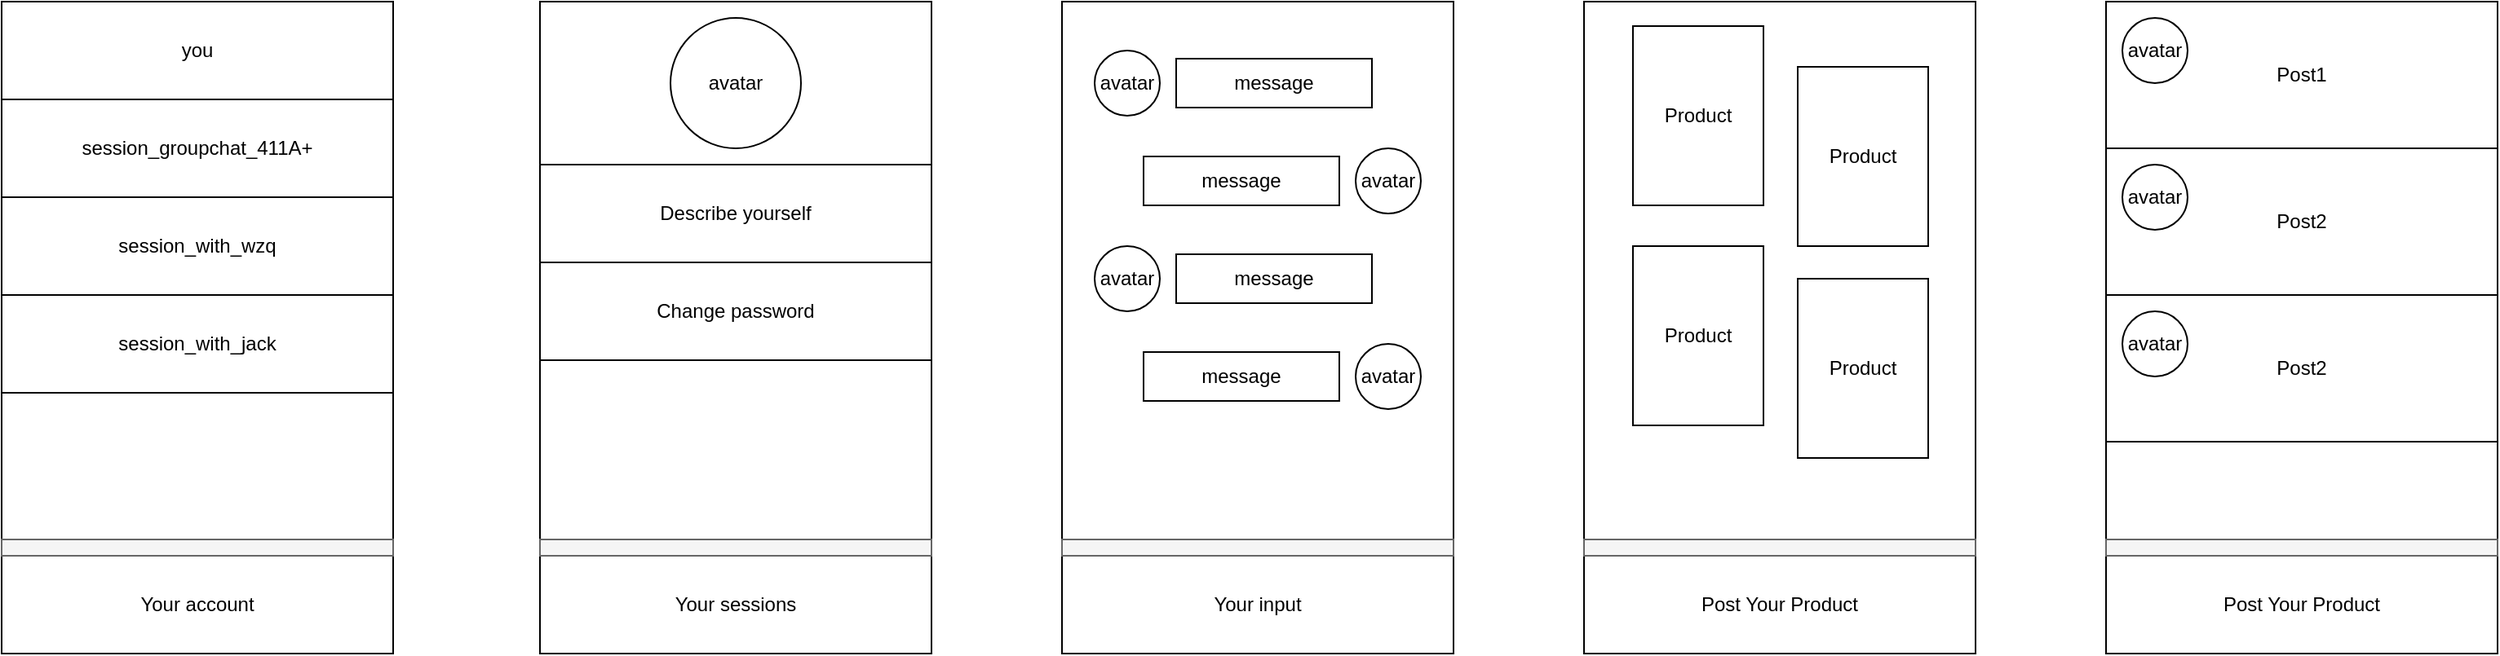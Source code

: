 <mxfile version="14.4.2" type="device"><diagram id="9HKF7kYP5EEdV7Fc3QVO" name="Page-1"><mxGraphModel dx="1106" dy="997" grid="1" gridSize="10" guides="1" tooltips="1" connect="1" arrows="1" fold="1" page="1" pageScale="1" pageWidth="827" pageHeight="1169" math="0" shadow="0"><root><mxCell id="0"/><mxCell id="1" parent="0"/><mxCell id="2SFlCFiRwe6-hlYTkzQz-1" value="" style="rounded=0;whiteSpace=wrap;html=1;" parent="1" vertex="1"><mxGeometry x="100" y="450" width="240" height="400" as="geometry"/></mxCell><mxCell id="2SFlCFiRwe6-hlYTkzQz-2" value="you" style="rounded=0;whiteSpace=wrap;html=1;" parent="1" vertex="1"><mxGeometry x="100" y="450" width="240" height="60" as="geometry"/></mxCell><mxCell id="2SFlCFiRwe6-hlYTkzQz-3" value="session_groupchat_411A+" style="rounded=0;whiteSpace=wrap;html=1;" parent="1" vertex="1"><mxGeometry x="100" y="510" width="240" height="60" as="geometry"/></mxCell><mxCell id="2SFlCFiRwe6-hlYTkzQz-4" value="session_with_wzq" style="rounded=0;whiteSpace=wrap;html=1;" parent="1" vertex="1"><mxGeometry x="100" y="570" width="240" height="60" as="geometry"/></mxCell><mxCell id="2SFlCFiRwe6-hlYTkzQz-5" value="session_with_jack" style="rounded=0;whiteSpace=wrap;html=1;" parent="1" vertex="1"><mxGeometry x="100" y="630" width="240" height="60" as="geometry"/></mxCell><mxCell id="2SFlCFiRwe6-hlYTkzQz-6" value="Your account" style="rounded=0;whiteSpace=wrap;html=1;" parent="1" vertex="1"><mxGeometry x="100" y="790" width="240" height="60" as="geometry"/></mxCell><mxCell id="2SFlCFiRwe6-hlYTkzQz-7" value="" style="rounded=0;whiteSpace=wrap;html=1;fillColor=#f5f5f5;strokeColor=#666666;fontColor=#333333;" parent="1" vertex="1"><mxGeometry x="100" y="780" width="240" height="10" as="geometry"/></mxCell><mxCell id="2SFlCFiRwe6-hlYTkzQz-8" value="" style="rounded=0;whiteSpace=wrap;html=1;" parent="1" vertex="1"><mxGeometry x="430" y="450" width="240" height="400" as="geometry"/></mxCell><mxCell id="2SFlCFiRwe6-hlYTkzQz-9" value="Your sessions" style="rounded=0;whiteSpace=wrap;html=1;" parent="1" vertex="1"><mxGeometry x="430" y="790" width="240" height="60" as="geometry"/></mxCell><mxCell id="2SFlCFiRwe6-hlYTkzQz-10" value="" style="rounded=0;whiteSpace=wrap;html=1;fillColor=#f5f5f5;strokeColor=#666666;fontColor=#333333;" parent="1" vertex="1"><mxGeometry x="430" y="780" width="240" height="10" as="geometry"/></mxCell><mxCell id="2SFlCFiRwe6-hlYTkzQz-11" value="avatar" style="ellipse;whiteSpace=wrap;html=1;aspect=fixed;" parent="1" vertex="1"><mxGeometry x="510" y="460" width="80" height="80" as="geometry"/></mxCell><mxCell id="2SFlCFiRwe6-hlYTkzQz-12" value="Describe yourself" style="rounded=0;whiteSpace=wrap;html=1;" parent="1" vertex="1"><mxGeometry x="430" y="550" width="240" height="60" as="geometry"/></mxCell><mxCell id="2SFlCFiRwe6-hlYTkzQz-13" value="Change password" style="rounded=0;whiteSpace=wrap;html=1;" parent="1" vertex="1"><mxGeometry x="430" y="610" width="240" height="60" as="geometry"/></mxCell><mxCell id="KitVfWVeDhaIuYLXj-u6-1" value="" style="rounded=0;whiteSpace=wrap;html=1;" vertex="1" parent="1"><mxGeometry x="750" y="450" width="240" height="400" as="geometry"/></mxCell><mxCell id="KitVfWVeDhaIuYLXj-u6-2" value="Your input" style="rounded=0;whiteSpace=wrap;html=1;" vertex="1" parent="1"><mxGeometry x="750" y="790" width="240" height="60" as="geometry"/></mxCell><mxCell id="KitVfWVeDhaIuYLXj-u6-3" value="" style="rounded=0;whiteSpace=wrap;html=1;fillColor=#f5f5f5;strokeColor=#666666;fontColor=#333333;" vertex="1" parent="1"><mxGeometry x="750" y="780" width="240" height="10" as="geometry"/></mxCell><mxCell id="KitVfWVeDhaIuYLXj-u6-4" value="avatar" style="ellipse;whiteSpace=wrap;html=1;aspect=fixed;" vertex="1" parent="1"><mxGeometry x="770" y="480" width="40" height="40" as="geometry"/></mxCell><mxCell id="KitVfWVeDhaIuYLXj-u6-5" value="message" style="rounded=0;whiteSpace=wrap;html=1;" vertex="1" parent="1"><mxGeometry x="820" y="485" width="120" height="30" as="geometry"/></mxCell><mxCell id="KitVfWVeDhaIuYLXj-u6-7" value="avatar" style="ellipse;whiteSpace=wrap;html=1;aspect=fixed;" vertex="1" parent="1"><mxGeometry x="930" y="540" width="40" height="40" as="geometry"/></mxCell><mxCell id="KitVfWVeDhaIuYLXj-u6-8" value="message" style="rounded=0;whiteSpace=wrap;html=1;" vertex="1" parent="1"><mxGeometry x="800" y="545" width="120" height="30" as="geometry"/></mxCell><mxCell id="KitVfWVeDhaIuYLXj-u6-9" value="avatar" style="ellipse;whiteSpace=wrap;html=1;aspect=fixed;" vertex="1" parent="1"><mxGeometry x="770" y="600" width="40" height="40" as="geometry"/></mxCell><mxCell id="KitVfWVeDhaIuYLXj-u6-10" value="avatar" style="ellipse;whiteSpace=wrap;html=1;aspect=fixed;" vertex="1" parent="1"><mxGeometry x="930" y="660" width="40" height="40" as="geometry"/></mxCell><mxCell id="KitVfWVeDhaIuYLXj-u6-11" value="message" style="rounded=0;whiteSpace=wrap;html=1;" vertex="1" parent="1"><mxGeometry x="820" y="605" width="120" height="30" as="geometry"/></mxCell><mxCell id="KitVfWVeDhaIuYLXj-u6-12" value="message" style="rounded=0;whiteSpace=wrap;html=1;" vertex="1" parent="1"><mxGeometry x="800" y="665" width="120" height="30" as="geometry"/></mxCell><mxCell id="KitVfWVeDhaIuYLXj-u6-13" value="" style="rounded=0;whiteSpace=wrap;html=1;" vertex="1" parent="1"><mxGeometry x="1070" y="450" width="240" height="400" as="geometry"/></mxCell><mxCell id="KitVfWVeDhaIuYLXj-u6-14" value="Post Your Product" style="rounded=0;whiteSpace=wrap;html=1;" vertex="1" parent="1"><mxGeometry x="1070" y="790" width="240" height="60" as="geometry"/></mxCell><mxCell id="KitVfWVeDhaIuYLXj-u6-15" value="" style="rounded=0;whiteSpace=wrap;html=1;fillColor=#f5f5f5;strokeColor=#666666;fontColor=#333333;" vertex="1" parent="1"><mxGeometry x="1070" y="780" width="240" height="10" as="geometry"/></mxCell><mxCell id="KitVfWVeDhaIuYLXj-u6-24" value="Product" style="rounded=0;whiteSpace=wrap;html=1;" vertex="1" parent="1"><mxGeometry x="1100" y="465" width="80" height="110" as="geometry"/></mxCell><mxCell id="KitVfWVeDhaIuYLXj-u6-25" value="Product" style="rounded=0;whiteSpace=wrap;html=1;" vertex="1" parent="1"><mxGeometry x="1201" y="490" width="80" height="110" as="geometry"/></mxCell><mxCell id="KitVfWVeDhaIuYLXj-u6-26" value="Product" style="rounded=0;whiteSpace=wrap;html=1;" vertex="1" parent="1"><mxGeometry x="1100" y="600" width="80" height="110" as="geometry"/></mxCell><mxCell id="KitVfWVeDhaIuYLXj-u6-27" value="Product" style="rounded=0;whiteSpace=wrap;html=1;" vertex="1" parent="1"><mxGeometry x="1201" y="620" width="80" height="110" as="geometry"/></mxCell><mxCell id="KitVfWVeDhaIuYLXj-u6-28" value="" style="rounded=0;whiteSpace=wrap;html=1;" vertex="1" parent="1"><mxGeometry x="1390" y="450" width="240" height="400" as="geometry"/></mxCell><mxCell id="KitVfWVeDhaIuYLXj-u6-29" value="Post Your Product" style="rounded=0;whiteSpace=wrap;html=1;" vertex="1" parent="1"><mxGeometry x="1390" y="790" width="240" height="60" as="geometry"/></mxCell><mxCell id="KitVfWVeDhaIuYLXj-u6-30" value="" style="rounded=0;whiteSpace=wrap;html=1;fillColor=#f5f5f5;strokeColor=#666666;fontColor=#333333;" vertex="1" parent="1"><mxGeometry x="1390" y="780" width="240" height="10" as="geometry"/></mxCell><mxCell id="KitVfWVeDhaIuYLXj-u6-31" value="Post1" style="rounded=0;whiteSpace=wrap;html=1;" vertex="1" parent="1"><mxGeometry x="1390" y="450" width="240" height="90" as="geometry"/></mxCell><mxCell id="KitVfWVeDhaIuYLXj-u6-35" value="Post2" style="rounded=0;whiteSpace=wrap;html=1;" vertex="1" parent="1"><mxGeometry x="1390" y="540" width="240" height="90" as="geometry"/></mxCell><mxCell id="KitVfWVeDhaIuYLXj-u6-37" value="avatar" style="ellipse;whiteSpace=wrap;html=1;aspect=fixed;" vertex="1" parent="1"><mxGeometry x="1400" y="460" width="40" height="40" as="geometry"/></mxCell><mxCell id="KitVfWVeDhaIuYLXj-u6-38" value="avatar" style="ellipse;whiteSpace=wrap;html=1;aspect=fixed;" vertex="1" parent="1"><mxGeometry x="1400" y="550" width="40" height="40" as="geometry"/></mxCell><mxCell id="KitVfWVeDhaIuYLXj-u6-40" value="Post2" style="rounded=0;whiteSpace=wrap;html=1;" vertex="1" parent="1"><mxGeometry x="1390" y="630" width="240" height="90" as="geometry"/></mxCell><mxCell id="KitVfWVeDhaIuYLXj-u6-41" value="avatar" style="ellipse;whiteSpace=wrap;html=1;aspect=fixed;" vertex="1" parent="1"><mxGeometry x="1400" y="640" width="40" height="40" as="geometry"/></mxCell></root></mxGraphModel></diagram></mxfile>